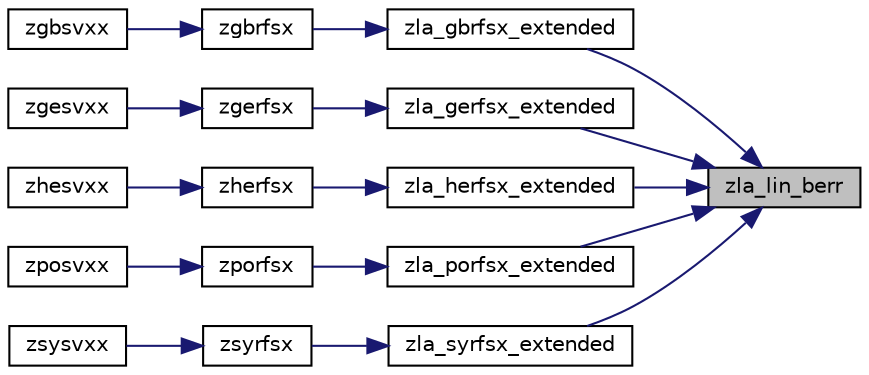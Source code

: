 digraph "zla_lin_berr"
{
 // LATEX_PDF_SIZE
  edge [fontname="Helvetica",fontsize="10",labelfontname="Helvetica",labelfontsize="10"];
  node [fontname="Helvetica",fontsize="10",shape=record];
  rankdir="RL";
  Node1 [label="zla_lin_berr",height=0.2,width=0.4,color="black", fillcolor="grey75", style="filled", fontcolor="black",tooltip="ZLA_LIN_BERR computes a component-wise relative backward error."];
  Node1 -> Node2 [dir="back",color="midnightblue",fontsize="10",style="solid",fontname="Helvetica"];
  Node2 [label="zla_gbrfsx_extended",height=0.2,width=0.4,color="black", fillcolor="white", style="filled",URL="$zla__gbrfsx__extended_8f.html#a943a0999e5e3fa707305ece7505e1757",tooltip="ZLA_GBRFSX_EXTENDED improves the computed solution to a system of linear equations for general banded..."];
  Node2 -> Node3 [dir="back",color="midnightblue",fontsize="10",style="solid",fontname="Helvetica"];
  Node3 [label="zgbrfsx",height=0.2,width=0.4,color="black", fillcolor="white", style="filled",URL="$zgbrfsx_8f.html#aec856046d887af43e47d8468805b1c19",tooltip="ZGBRFSX"];
  Node3 -> Node4 [dir="back",color="midnightblue",fontsize="10",style="solid",fontname="Helvetica"];
  Node4 [label="zgbsvxx",height=0.2,width=0.4,color="black", fillcolor="white", style="filled",URL="$zgbsvxx_8f.html#ad0be5b79eba27d25c57e5a605bf4d730",tooltip="ZGBSVXX computes the solution to system of linear equations A * X = B for GB matrices"];
  Node1 -> Node5 [dir="back",color="midnightblue",fontsize="10",style="solid",fontname="Helvetica"];
  Node5 [label="zla_gerfsx_extended",height=0.2,width=0.4,color="black", fillcolor="white", style="filled",URL="$zla__gerfsx__extended_8f.html#af04f5fc86ce0bcd42d8eed61cf927692",tooltip="ZLA_GERFSX_EXTENDED"];
  Node5 -> Node6 [dir="back",color="midnightblue",fontsize="10",style="solid",fontname="Helvetica"];
  Node6 [label="zgerfsx",height=0.2,width=0.4,color="black", fillcolor="white", style="filled",URL="$zgerfsx_8f.html#a27a6dc0c11a5de56db8aac64619b7873",tooltip="ZGERFSX"];
  Node6 -> Node7 [dir="back",color="midnightblue",fontsize="10",style="solid",fontname="Helvetica"];
  Node7 [label="zgesvxx",height=0.2,width=0.4,color="black", fillcolor="white", style="filled",URL="$zgesvxx_8f.html#aff43ace945f982f6612eeace3c1b4f3b",tooltip="ZGESVXX computes the solution to system of linear equations A * X = B for GE matrices"];
  Node1 -> Node8 [dir="back",color="midnightblue",fontsize="10",style="solid",fontname="Helvetica"];
  Node8 [label="zla_herfsx_extended",height=0.2,width=0.4,color="black", fillcolor="white", style="filled",URL="$zla__herfsx__extended_8f.html#ac1eedf70ebb5cc3fcedb4c1c5eb4af18",tooltip="ZLA_HERFSX_EXTENDED improves the computed solution to a system of linear equations for Hermitian inde..."];
  Node8 -> Node9 [dir="back",color="midnightblue",fontsize="10",style="solid",fontname="Helvetica"];
  Node9 [label="zherfsx",height=0.2,width=0.4,color="black", fillcolor="white", style="filled",URL="$zherfsx_8f.html#aacc78ed5b9076f1580b0f754091fcc9e",tooltip="ZHERFSX"];
  Node9 -> Node10 [dir="back",color="midnightblue",fontsize="10",style="solid",fontname="Helvetica"];
  Node10 [label="zhesvxx",height=0.2,width=0.4,color="black", fillcolor="white", style="filled",URL="$zhesvxx_8f.html#ac88f65d92fcfb5322e83248322587782",tooltip="ZHESVXX computes the solution to system of linear equations A * X = B for HE matrices"];
  Node1 -> Node11 [dir="back",color="midnightblue",fontsize="10",style="solid",fontname="Helvetica"];
  Node11 [label="zla_porfsx_extended",height=0.2,width=0.4,color="black", fillcolor="white", style="filled",URL="$zla__porfsx__extended_8f.html#ac30d254c060cd62c6e475cd695496535",tooltip="ZLA_PORFSX_EXTENDED improves the computed solution to a system of linear equations for symmetric or H..."];
  Node11 -> Node12 [dir="back",color="midnightblue",fontsize="10",style="solid",fontname="Helvetica"];
  Node12 [label="zporfsx",height=0.2,width=0.4,color="black", fillcolor="white", style="filled",URL="$zporfsx_8f.html#a42d79a8da87989c60a3dea4ed0b166fc",tooltip="ZPORFSX"];
  Node12 -> Node13 [dir="back",color="midnightblue",fontsize="10",style="solid",fontname="Helvetica"];
  Node13 [label="zposvxx",height=0.2,width=0.4,color="black", fillcolor="white", style="filled",URL="$zposvxx_8f.html#a3536bbd664c6152bca5e47cffd0c6676",tooltip="ZPOSVXX computes the solution to system of linear equations A * X = B for PO matrices"];
  Node1 -> Node14 [dir="back",color="midnightblue",fontsize="10",style="solid",fontname="Helvetica"];
  Node14 [label="zla_syrfsx_extended",height=0.2,width=0.4,color="black", fillcolor="white", style="filled",URL="$zla__syrfsx__extended_8f.html#a39609e2bee43baf388a2e40e8dd99a58",tooltip="ZLA_SYRFSX_EXTENDED improves the computed solution to a system of linear equations for symmetric inde..."];
  Node14 -> Node15 [dir="back",color="midnightblue",fontsize="10",style="solid",fontname="Helvetica"];
  Node15 [label="zsyrfsx",height=0.2,width=0.4,color="black", fillcolor="white", style="filled",URL="$zsyrfsx_8f.html#a2ade587faeea8fb65809e3326e6e598d",tooltip="ZSYRFSX"];
  Node15 -> Node16 [dir="back",color="midnightblue",fontsize="10",style="solid",fontname="Helvetica"];
  Node16 [label="zsysvxx",height=0.2,width=0.4,color="black", fillcolor="white", style="filled",URL="$zsysvxx_8f.html#a1b7d9097a3e5d0b85c257f2f84c12f0e",tooltip="ZSYSVXX computes the solution to system of linear equations A * X = B for SY matrices"];
}
